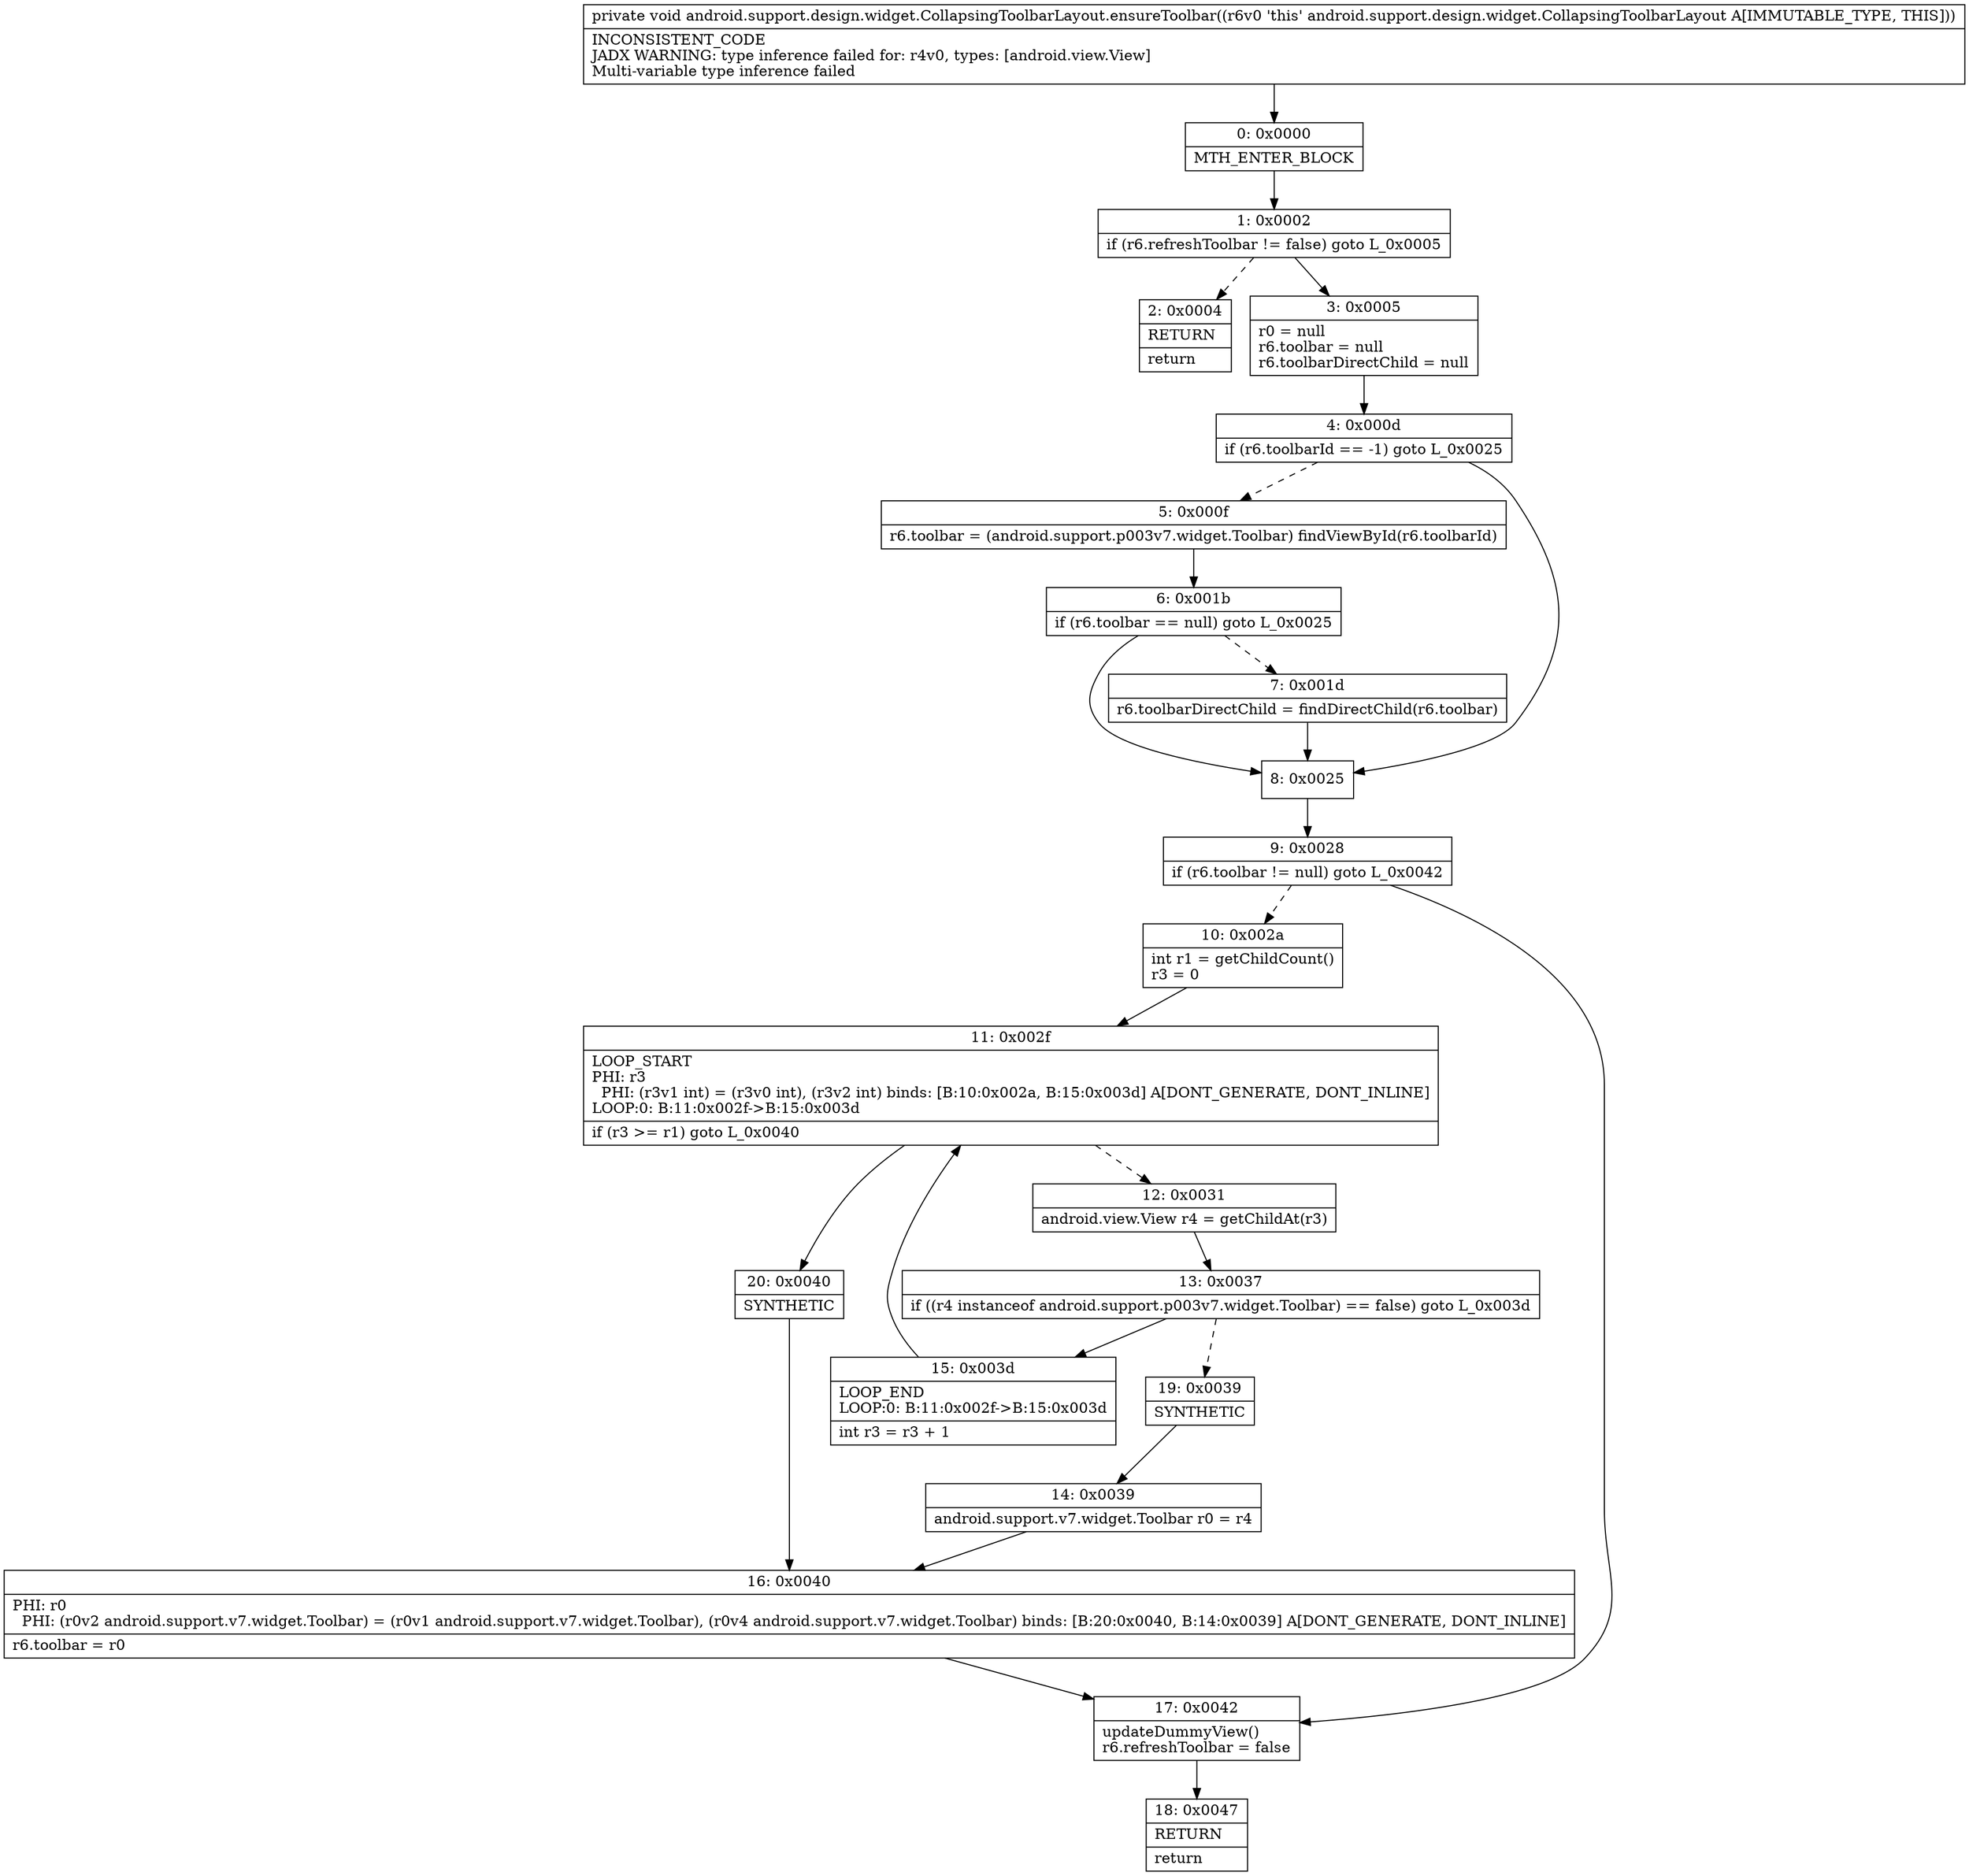 digraph "CFG forandroid.support.design.widget.CollapsingToolbarLayout.ensureToolbar()V" {
Node_0 [shape=record,label="{0\:\ 0x0000|MTH_ENTER_BLOCK\l}"];
Node_1 [shape=record,label="{1\:\ 0x0002|if (r6.refreshToolbar != false) goto L_0x0005\l}"];
Node_2 [shape=record,label="{2\:\ 0x0004|RETURN\l|return\l}"];
Node_3 [shape=record,label="{3\:\ 0x0005|r0 = null\lr6.toolbar = null\lr6.toolbarDirectChild = null\l}"];
Node_4 [shape=record,label="{4\:\ 0x000d|if (r6.toolbarId == \-1) goto L_0x0025\l}"];
Node_5 [shape=record,label="{5\:\ 0x000f|r6.toolbar = (android.support.p003v7.widget.Toolbar) findViewById(r6.toolbarId)\l}"];
Node_6 [shape=record,label="{6\:\ 0x001b|if (r6.toolbar == null) goto L_0x0025\l}"];
Node_7 [shape=record,label="{7\:\ 0x001d|r6.toolbarDirectChild = findDirectChild(r6.toolbar)\l}"];
Node_8 [shape=record,label="{8\:\ 0x0025}"];
Node_9 [shape=record,label="{9\:\ 0x0028|if (r6.toolbar != null) goto L_0x0042\l}"];
Node_10 [shape=record,label="{10\:\ 0x002a|int r1 = getChildCount()\lr3 = 0\l}"];
Node_11 [shape=record,label="{11\:\ 0x002f|LOOP_START\lPHI: r3 \l  PHI: (r3v1 int) = (r3v0 int), (r3v2 int) binds: [B:10:0x002a, B:15:0x003d] A[DONT_GENERATE, DONT_INLINE]\lLOOP:0: B:11:0x002f\-\>B:15:0x003d\l|if (r3 \>= r1) goto L_0x0040\l}"];
Node_12 [shape=record,label="{12\:\ 0x0031|android.view.View r4 = getChildAt(r3)\l}"];
Node_13 [shape=record,label="{13\:\ 0x0037|if ((r4 instanceof android.support.p003v7.widget.Toolbar) == false) goto L_0x003d\l}"];
Node_14 [shape=record,label="{14\:\ 0x0039|android.support.v7.widget.Toolbar r0 = r4\l}"];
Node_15 [shape=record,label="{15\:\ 0x003d|LOOP_END\lLOOP:0: B:11:0x002f\-\>B:15:0x003d\l|int r3 = r3 + 1\l}"];
Node_16 [shape=record,label="{16\:\ 0x0040|PHI: r0 \l  PHI: (r0v2 android.support.v7.widget.Toolbar) = (r0v1 android.support.v7.widget.Toolbar), (r0v4 android.support.v7.widget.Toolbar) binds: [B:20:0x0040, B:14:0x0039] A[DONT_GENERATE, DONT_INLINE]\l|r6.toolbar = r0\l}"];
Node_17 [shape=record,label="{17\:\ 0x0042|updateDummyView()\lr6.refreshToolbar = false\l}"];
Node_18 [shape=record,label="{18\:\ 0x0047|RETURN\l|return\l}"];
Node_19 [shape=record,label="{19\:\ 0x0039|SYNTHETIC\l}"];
Node_20 [shape=record,label="{20\:\ 0x0040|SYNTHETIC\l}"];
MethodNode[shape=record,label="{private void android.support.design.widget.CollapsingToolbarLayout.ensureToolbar((r6v0 'this' android.support.design.widget.CollapsingToolbarLayout A[IMMUTABLE_TYPE, THIS]))  | INCONSISTENT_CODE\lJADX WARNING: type inference failed for: r4v0, types: [android.view.View]\lMulti\-variable type inference failed\l}"];
MethodNode -> Node_0;
Node_0 -> Node_1;
Node_1 -> Node_2[style=dashed];
Node_1 -> Node_3;
Node_3 -> Node_4;
Node_4 -> Node_5[style=dashed];
Node_4 -> Node_8;
Node_5 -> Node_6;
Node_6 -> Node_7[style=dashed];
Node_6 -> Node_8;
Node_7 -> Node_8;
Node_8 -> Node_9;
Node_9 -> Node_10[style=dashed];
Node_9 -> Node_17;
Node_10 -> Node_11;
Node_11 -> Node_12[style=dashed];
Node_11 -> Node_20;
Node_12 -> Node_13;
Node_13 -> Node_15;
Node_13 -> Node_19[style=dashed];
Node_14 -> Node_16;
Node_15 -> Node_11;
Node_16 -> Node_17;
Node_17 -> Node_18;
Node_19 -> Node_14;
Node_20 -> Node_16;
}

